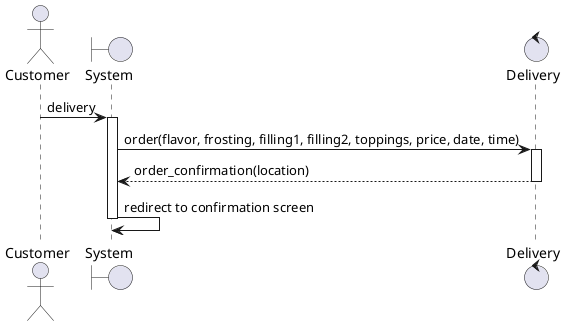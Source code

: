 @startuml delivery
actor Customer
boundary "System" as system
control "Delivery" as deliver
Customer -> system: delivery
activate system
system -> deliver: order(flavor, frosting, filling1, filling2, toppings, price, date, time)
activate deliver
deliver --> system: order_confirmation(location)
deactivate deliver
system -> system: redirect to confirmation screen
deactivate system
@enduml